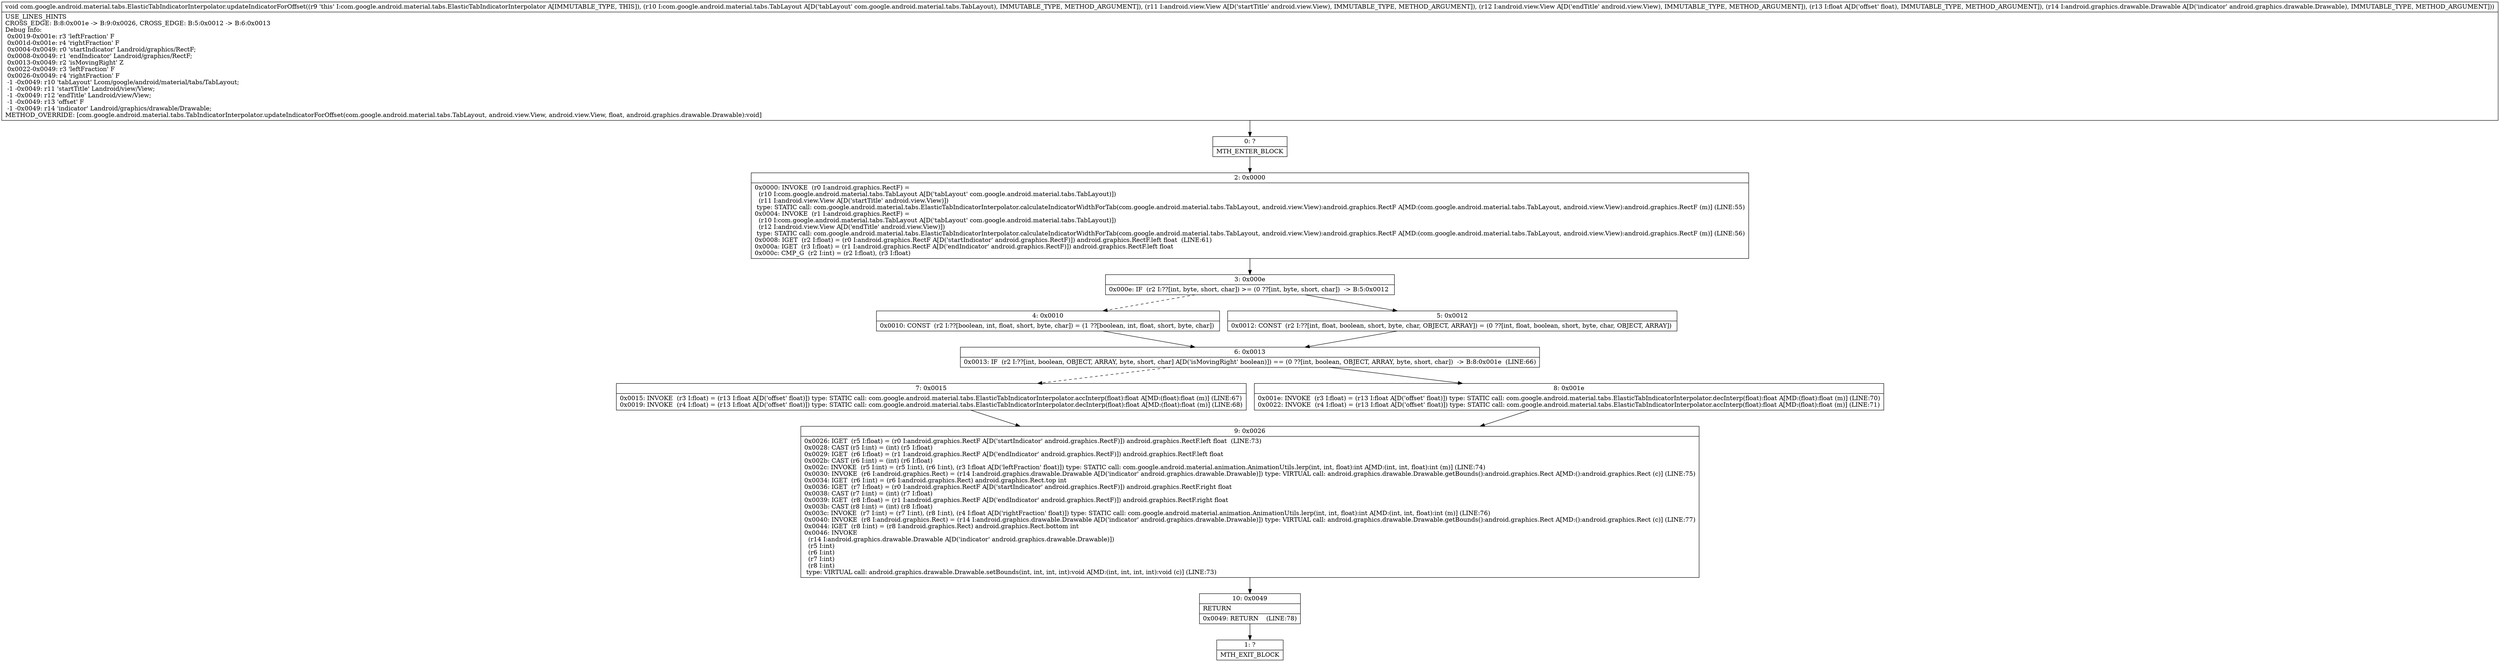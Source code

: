 digraph "CFG forcom.google.android.material.tabs.ElasticTabIndicatorInterpolator.updateIndicatorForOffset(Lcom\/google\/android\/material\/tabs\/TabLayout;Landroid\/view\/View;Landroid\/view\/View;FLandroid\/graphics\/drawable\/Drawable;)V" {
Node_0 [shape=record,label="{0\:\ ?|MTH_ENTER_BLOCK\l}"];
Node_2 [shape=record,label="{2\:\ 0x0000|0x0000: INVOKE  (r0 I:android.graphics.RectF) = \l  (r10 I:com.google.android.material.tabs.TabLayout A[D('tabLayout' com.google.android.material.tabs.TabLayout)])\l  (r11 I:android.view.View A[D('startTitle' android.view.View)])\l type: STATIC call: com.google.android.material.tabs.ElasticTabIndicatorInterpolator.calculateIndicatorWidthForTab(com.google.android.material.tabs.TabLayout, android.view.View):android.graphics.RectF A[MD:(com.google.android.material.tabs.TabLayout, android.view.View):android.graphics.RectF (m)] (LINE:55)\l0x0004: INVOKE  (r1 I:android.graphics.RectF) = \l  (r10 I:com.google.android.material.tabs.TabLayout A[D('tabLayout' com.google.android.material.tabs.TabLayout)])\l  (r12 I:android.view.View A[D('endTitle' android.view.View)])\l type: STATIC call: com.google.android.material.tabs.ElasticTabIndicatorInterpolator.calculateIndicatorWidthForTab(com.google.android.material.tabs.TabLayout, android.view.View):android.graphics.RectF A[MD:(com.google.android.material.tabs.TabLayout, android.view.View):android.graphics.RectF (m)] (LINE:56)\l0x0008: IGET  (r2 I:float) = (r0 I:android.graphics.RectF A[D('startIndicator' android.graphics.RectF)]) android.graphics.RectF.left float  (LINE:61)\l0x000a: IGET  (r3 I:float) = (r1 I:android.graphics.RectF A[D('endIndicator' android.graphics.RectF)]) android.graphics.RectF.left float \l0x000c: CMP_G  (r2 I:int) = (r2 I:float), (r3 I:float) \l}"];
Node_3 [shape=record,label="{3\:\ 0x000e|0x000e: IF  (r2 I:??[int, byte, short, char]) \>= (0 ??[int, byte, short, char])  \-\> B:5:0x0012 \l}"];
Node_4 [shape=record,label="{4\:\ 0x0010|0x0010: CONST  (r2 I:??[boolean, int, float, short, byte, char]) = (1 ??[boolean, int, float, short, byte, char]) \l}"];
Node_6 [shape=record,label="{6\:\ 0x0013|0x0013: IF  (r2 I:??[int, boolean, OBJECT, ARRAY, byte, short, char] A[D('isMovingRight' boolean)]) == (0 ??[int, boolean, OBJECT, ARRAY, byte, short, char])  \-\> B:8:0x001e  (LINE:66)\l}"];
Node_7 [shape=record,label="{7\:\ 0x0015|0x0015: INVOKE  (r3 I:float) = (r13 I:float A[D('offset' float)]) type: STATIC call: com.google.android.material.tabs.ElasticTabIndicatorInterpolator.accInterp(float):float A[MD:(float):float (m)] (LINE:67)\l0x0019: INVOKE  (r4 I:float) = (r13 I:float A[D('offset' float)]) type: STATIC call: com.google.android.material.tabs.ElasticTabIndicatorInterpolator.decInterp(float):float A[MD:(float):float (m)] (LINE:68)\l}"];
Node_9 [shape=record,label="{9\:\ 0x0026|0x0026: IGET  (r5 I:float) = (r0 I:android.graphics.RectF A[D('startIndicator' android.graphics.RectF)]) android.graphics.RectF.left float  (LINE:73)\l0x0028: CAST (r5 I:int) = (int) (r5 I:float) \l0x0029: IGET  (r6 I:float) = (r1 I:android.graphics.RectF A[D('endIndicator' android.graphics.RectF)]) android.graphics.RectF.left float \l0x002b: CAST (r6 I:int) = (int) (r6 I:float) \l0x002c: INVOKE  (r5 I:int) = (r5 I:int), (r6 I:int), (r3 I:float A[D('leftFraction' float)]) type: STATIC call: com.google.android.material.animation.AnimationUtils.lerp(int, int, float):int A[MD:(int, int, float):int (m)] (LINE:74)\l0x0030: INVOKE  (r6 I:android.graphics.Rect) = (r14 I:android.graphics.drawable.Drawable A[D('indicator' android.graphics.drawable.Drawable)]) type: VIRTUAL call: android.graphics.drawable.Drawable.getBounds():android.graphics.Rect A[MD:():android.graphics.Rect (c)] (LINE:75)\l0x0034: IGET  (r6 I:int) = (r6 I:android.graphics.Rect) android.graphics.Rect.top int \l0x0036: IGET  (r7 I:float) = (r0 I:android.graphics.RectF A[D('startIndicator' android.graphics.RectF)]) android.graphics.RectF.right float \l0x0038: CAST (r7 I:int) = (int) (r7 I:float) \l0x0039: IGET  (r8 I:float) = (r1 I:android.graphics.RectF A[D('endIndicator' android.graphics.RectF)]) android.graphics.RectF.right float \l0x003b: CAST (r8 I:int) = (int) (r8 I:float) \l0x003c: INVOKE  (r7 I:int) = (r7 I:int), (r8 I:int), (r4 I:float A[D('rightFraction' float)]) type: STATIC call: com.google.android.material.animation.AnimationUtils.lerp(int, int, float):int A[MD:(int, int, float):int (m)] (LINE:76)\l0x0040: INVOKE  (r8 I:android.graphics.Rect) = (r14 I:android.graphics.drawable.Drawable A[D('indicator' android.graphics.drawable.Drawable)]) type: VIRTUAL call: android.graphics.drawable.Drawable.getBounds():android.graphics.Rect A[MD:():android.graphics.Rect (c)] (LINE:77)\l0x0044: IGET  (r8 I:int) = (r8 I:android.graphics.Rect) android.graphics.Rect.bottom int \l0x0046: INVOKE  \l  (r14 I:android.graphics.drawable.Drawable A[D('indicator' android.graphics.drawable.Drawable)])\l  (r5 I:int)\l  (r6 I:int)\l  (r7 I:int)\l  (r8 I:int)\l type: VIRTUAL call: android.graphics.drawable.Drawable.setBounds(int, int, int, int):void A[MD:(int, int, int, int):void (c)] (LINE:73)\l}"];
Node_10 [shape=record,label="{10\:\ 0x0049|RETURN\l|0x0049: RETURN    (LINE:78)\l}"];
Node_1 [shape=record,label="{1\:\ ?|MTH_EXIT_BLOCK\l}"];
Node_8 [shape=record,label="{8\:\ 0x001e|0x001e: INVOKE  (r3 I:float) = (r13 I:float A[D('offset' float)]) type: STATIC call: com.google.android.material.tabs.ElasticTabIndicatorInterpolator.decInterp(float):float A[MD:(float):float (m)] (LINE:70)\l0x0022: INVOKE  (r4 I:float) = (r13 I:float A[D('offset' float)]) type: STATIC call: com.google.android.material.tabs.ElasticTabIndicatorInterpolator.accInterp(float):float A[MD:(float):float (m)] (LINE:71)\l}"];
Node_5 [shape=record,label="{5\:\ 0x0012|0x0012: CONST  (r2 I:??[int, float, boolean, short, byte, char, OBJECT, ARRAY]) = (0 ??[int, float, boolean, short, byte, char, OBJECT, ARRAY]) \l}"];
MethodNode[shape=record,label="{void com.google.android.material.tabs.ElasticTabIndicatorInterpolator.updateIndicatorForOffset((r9 'this' I:com.google.android.material.tabs.ElasticTabIndicatorInterpolator A[IMMUTABLE_TYPE, THIS]), (r10 I:com.google.android.material.tabs.TabLayout A[D('tabLayout' com.google.android.material.tabs.TabLayout), IMMUTABLE_TYPE, METHOD_ARGUMENT]), (r11 I:android.view.View A[D('startTitle' android.view.View), IMMUTABLE_TYPE, METHOD_ARGUMENT]), (r12 I:android.view.View A[D('endTitle' android.view.View), IMMUTABLE_TYPE, METHOD_ARGUMENT]), (r13 I:float A[D('offset' float), IMMUTABLE_TYPE, METHOD_ARGUMENT]), (r14 I:android.graphics.drawable.Drawable A[D('indicator' android.graphics.drawable.Drawable), IMMUTABLE_TYPE, METHOD_ARGUMENT]))  | USE_LINES_HINTS\lCROSS_EDGE: B:8:0x001e \-\> B:9:0x0026, CROSS_EDGE: B:5:0x0012 \-\> B:6:0x0013\lDebug Info:\l  0x0019\-0x001e: r3 'leftFraction' F\l  0x001d\-0x001e: r4 'rightFraction' F\l  0x0004\-0x0049: r0 'startIndicator' Landroid\/graphics\/RectF;\l  0x0008\-0x0049: r1 'endIndicator' Landroid\/graphics\/RectF;\l  0x0013\-0x0049: r2 'isMovingRight' Z\l  0x0022\-0x0049: r3 'leftFraction' F\l  0x0026\-0x0049: r4 'rightFraction' F\l  \-1 \-0x0049: r10 'tabLayout' Lcom\/google\/android\/material\/tabs\/TabLayout;\l  \-1 \-0x0049: r11 'startTitle' Landroid\/view\/View;\l  \-1 \-0x0049: r12 'endTitle' Landroid\/view\/View;\l  \-1 \-0x0049: r13 'offset' F\l  \-1 \-0x0049: r14 'indicator' Landroid\/graphics\/drawable\/Drawable;\lMETHOD_OVERRIDE: [com.google.android.material.tabs.TabIndicatorInterpolator.updateIndicatorForOffset(com.google.android.material.tabs.TabLayout, android.view.View, android.view.View, float, android.graphics.drawable.Drawable):void]\l}"];
MethodNode -> Node_0;Node_0 -> Node_2;
Node_2 -> Node_3;
Node_3 -> Node_4[style=dashed];
Node_3 -> Node_5;
Node_4 -> Node_6;
Node_6 -> Node_7[style=dashed];
Node_6 -> Node_8;
Node_7 -> Node_9;
Node_9 -> Node_10;
Node_10 -> Node_1;
Node_8 -> Node_9;
Node_5 -> Node_6;
}

